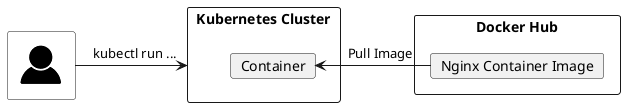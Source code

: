 @startuml

'skinparam linetype ortho
!include <tupadr3/common>
!include <tupadr3/govicons/user>

GOV_USER(user) #White

rectangle "Kubernetes Cluster" as kc {
	card Container {
	}
}

rectangle "Docker Hub" {
	card "Nginx Container Image" as ni {
	}
}

user -r-> kc : "kubectl run ..."
ni -l-> Container : "    Pull Image"



@enduml